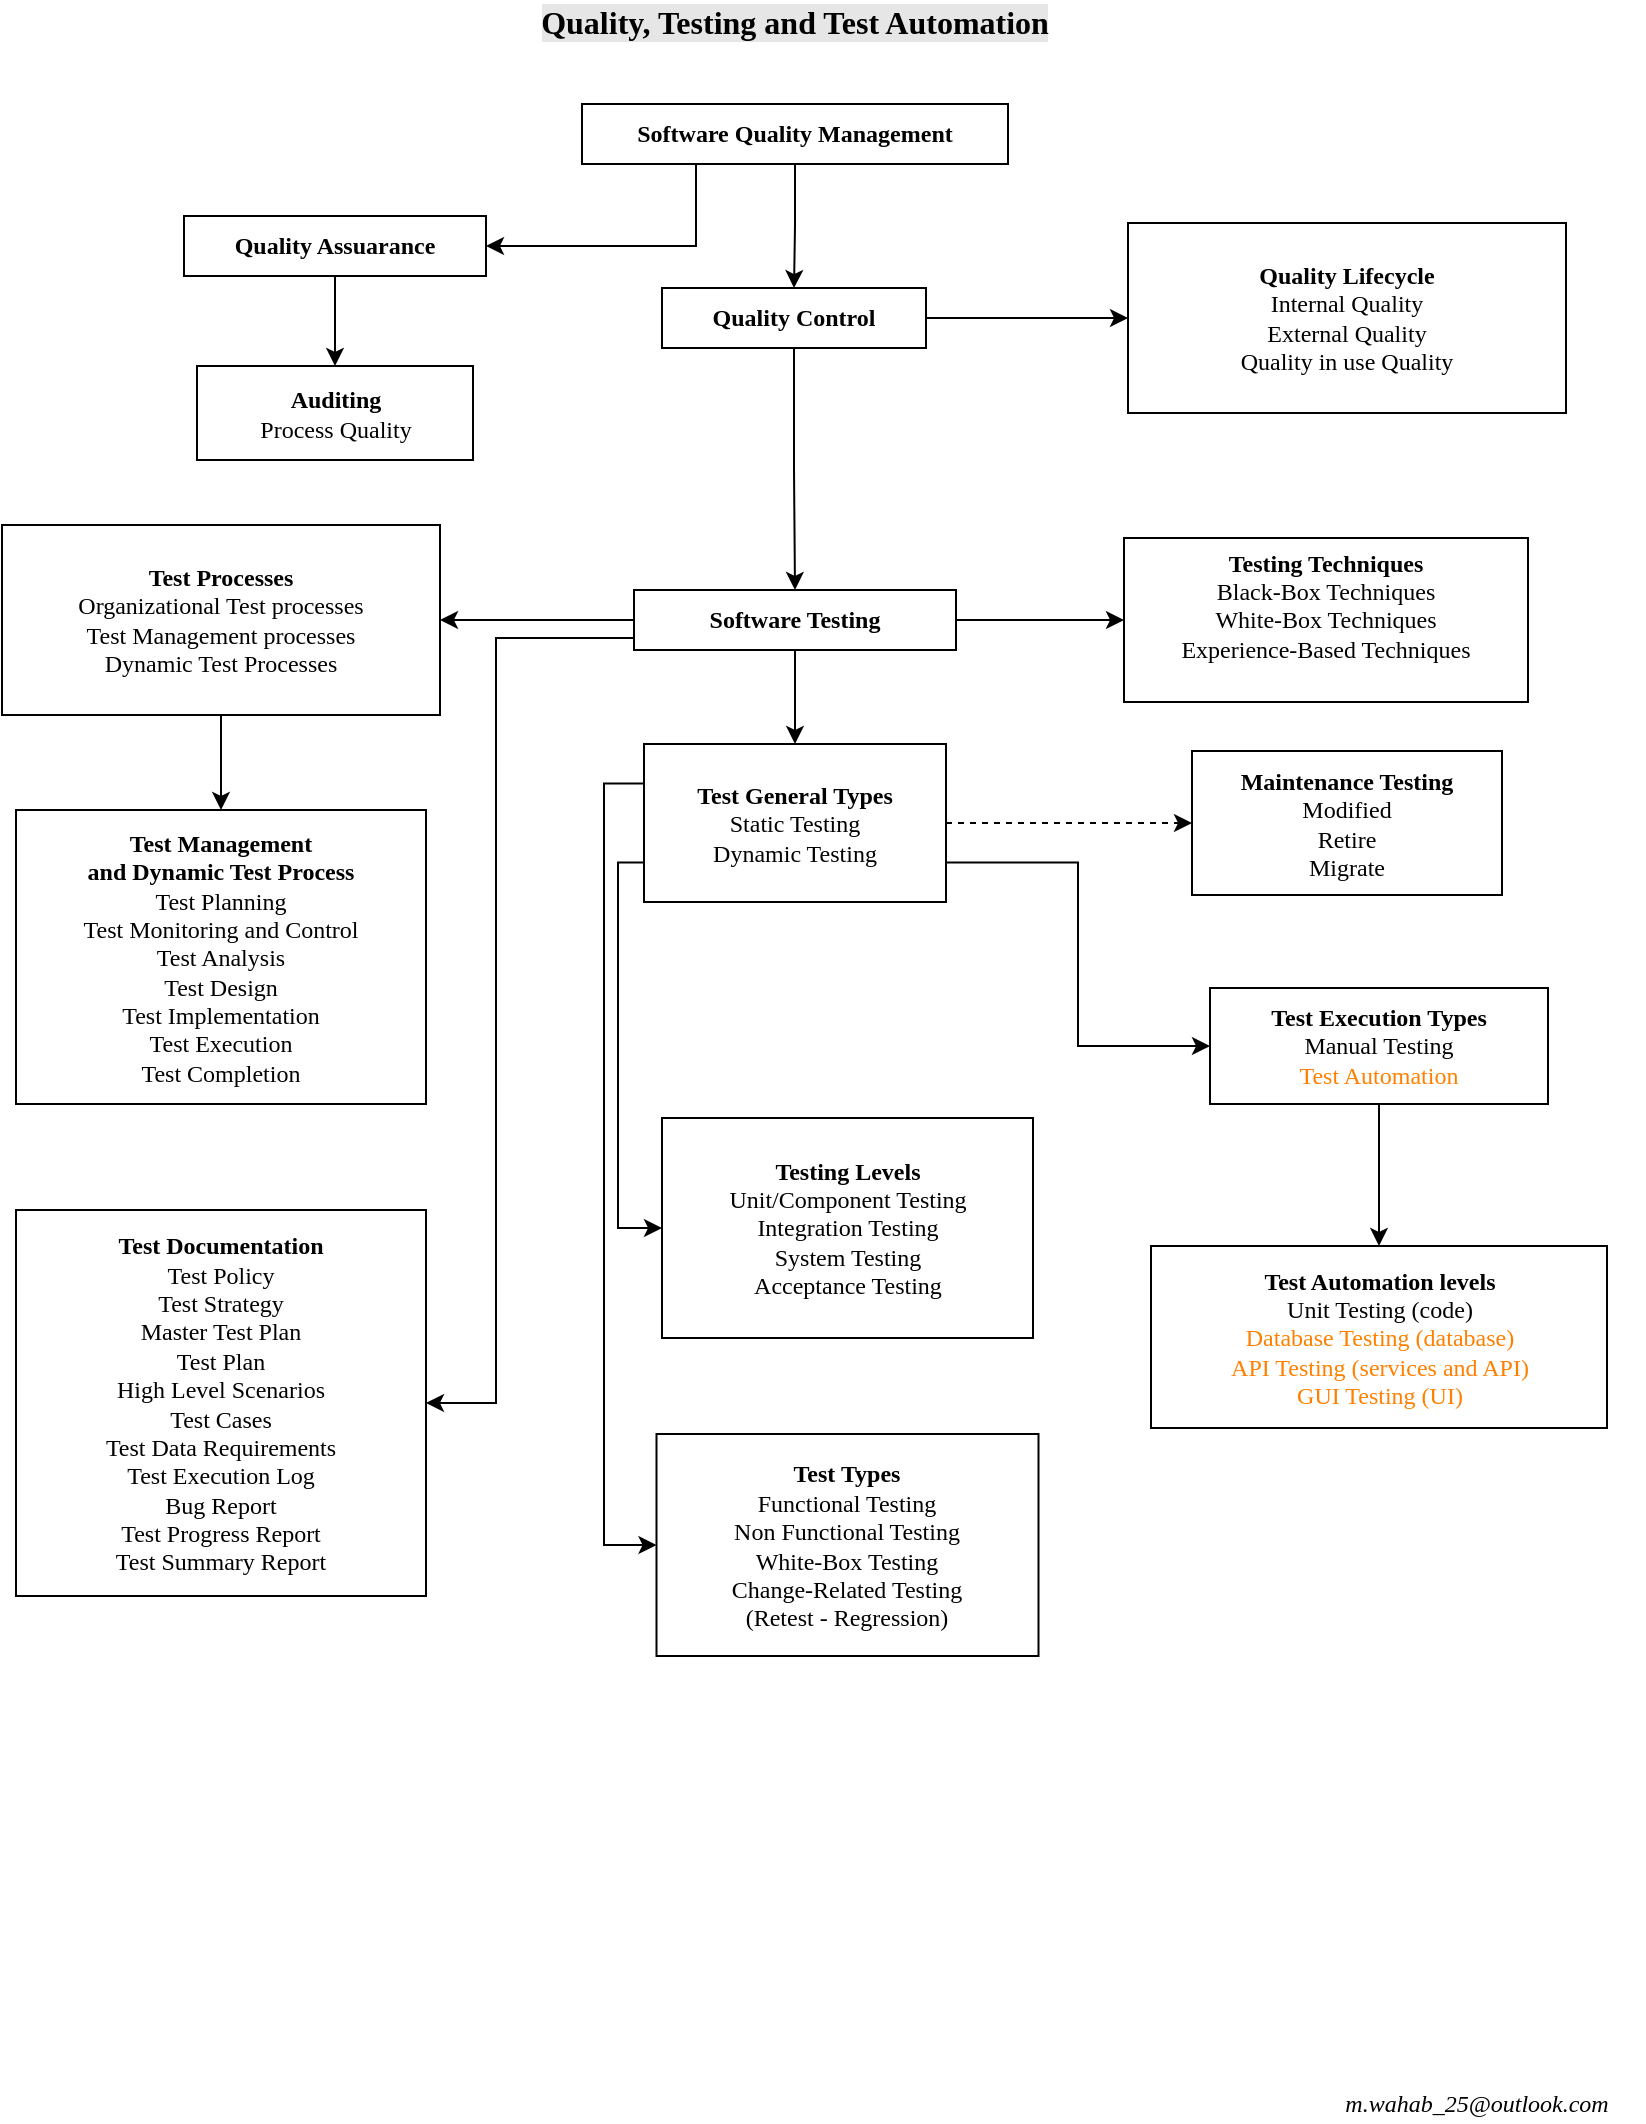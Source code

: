 <mxfile version="13.8.6" type="device"><diagram id="yoXM7uTyCL_1LROW8VtO" name="Page-1"><mxGraphModel dx="1038" dy="631" grid="0" gridSize="10" guides="1" tooltips="1" connect="1" arrows="1" fold="1" page="1" pageScale="1" pageWidth="850" pageHeight="1100" math="0" shadow="0"><root><mxCell id="0"/><mxCell id="1" parent="0"/><mxCell id="jKHqyLKaOe-E7sXK5nKx-29" value="" style="edgeStyle=orthogonalEdgeStyle;rounded=0;orthogonalLoop=1;jettySize=auto;html=1;strokeColor=#000000;fontFamily=Lucida Console;fontSize=12;fontColor=#000000;dashed=1;" parent="1" source="ujz_v3O8OkY4I__lrPqm-1" target="ujz_v3O8OkY4I__lrPqm-7" edge="1"><mxGeometry relative="1" as="geometry"/></mxCell><mxCell id="jKHqyLKaOe-E7sXK5nKx-35" style="edgeStyle=orthogonalEdgeStyle;rounded=0;orthogonalLoop=1;jettySize=auto;html=1;exitX=0;exitY=0.75;exitDx=0;exitDy=0;entryX=0;entryY=0.5;entryDx=0;entryDy=0;strokeColor=#000000;fontFamily=Lucida Console;fontSize=12;fontColor=#000000;" parent="1" source="ujz_v3O8OkY4I__lrPqm-1" target="ujz_v3O8OkY4I__lrPqm-2" edge="1"><mxGeometry relative="1" as="geometry"><Array as="points"><mxPoint x="337" y="453"/><mxPoint x="337" y="636"/></Array></mxGeometry></mxCell><mxCell id="jKHqyLKaOe-E7sXK5nKx-36" style="edgeStyle=orthogonalEdgeStyle;rounded=0;orthogonalLoop=1;jettySize=auto;html=1;exitX=0;exitY=0.25;exitDx=0;exitDy=0;entryX=0;entryY=0.5;entryDx=0;entryDy=0;strokeColor=#000000;fontFamily=Lucida Console;fontSize=12;fontColor=#000000;" parent="1" source="ujz_v3O8OkY4I__lrPqm-1" target="ujz_v3O8OkY4I__lrPqm-3" edge="1"><mxGeometry relative="1" as="geometry"/></mxCell><mxCell id="jKHqyLKaOe-E7sXK5nKx-37" style="edgeStyle=orthogonalEdgeStyle;rounded=0;orthogonalLoop=1;jettySize=auto;html=1;exitX=1;exitY=0.75;exitDx=0;exitDy=0;entryX=0;entryY=0.5;entryDx=0;entryDy=0;strokeColor=#000000;fontFamily=Lucida Console;fontSize=12;fontColor=#000000;" parent="1" source="ujz_v3O8OkY4I__lrPqm-1" target="ujz_v3O8OkY4I__lrPqm-5" edge="1"><mxGeometry relative="1" as="geometry"/></mxCell><mxCell id="ujz_v3O8OkY4I__lrPqm-1" value="&lt;span style=&quot;background-color: rgb(255 , 255 , 255)&quot;&gt;&lt;b&gt;Test General Types&lt;br&gt;&lt;/b&gt;&lt;/span&gt;&lt;span style=&quot;background-color: rgb(255 , 255 , 255)&quot;&gt;&lt;font&gt;Static Testing&lt;br&gt;Dynamic Testing&lt;/font&gt;&lt;/span&gt;" style="rounded=0;whiteSpace=wrap;html=1;fontFamily=Lucida Console;" parent="1" vertex="1"><mxGeometry x="350" y="394" width="151" height="79" as="geometry"/></mxCell><mxCell id="ujz_v3O8OkY4I__lrPqm-2" value="&lt;span style=&quot;background-color: rgb(255 , 255 , 255)&quot;&gt;&lt;b&gt;Testing Levels&lt;br&gt;&lt;/b&gt;Unit/Component Testing&lt;br&gt;Integration Testing&lt;br&gt;System Testing&lt;br&gt;Acceptance Testing&lt;/span&gt;" style="rounded=0;whiteSpace=wrap;html=1;fontFamily=Lucida Console;" parent="1" vertex="1"><mxGeometry x="359" y="581" width="185.5" height="110" as="geometry"/></mxCell><mxCell id="ujz_v3O8OkY4I__lrPqm-3" value="&lt;b style=&quot;background-color: rgb(255 , 255 , 255)&quot;&gt;Test Types&lt;br&gt;&lt;/b&gt;&lt;span style=&quot;background-color: rgb(255 , 255 , 255)&quot;&gt;&lt;font&gt;Functional Testing&lt;br&gt;&lt;/font&gt;Non Functional Testing&lt;br&gt;&lt;font&gt;White-Box Testing&lt;br&gt;&lt;/font&gt;Change-Related Testing&lt;br&gt;(Retest - Regression)&lt;/span&gt;" style="rounded=0;whiteSpace=wrap;html=1;fontFamily=Lucida Console;" parent="1" vertex="1"><mxGeometry x="356.25" y="739" width="191" height="111" as="geometry"/></mxCell><mxCell id="ujz_v3O8OkY4I__lrPqm-4" value="&lt;span style=&quot;background-color: rgb(255 , 255 , 255)&quot;&gt;&lt;b&gt;Testing Techniques&lt;br&gt;&lt;/b&gt;&lt;font&gt;Black-Box Techniques&lt;br&gt;White-Box Techniques&lt;/font&gt;&lt;br&gt;Experience-Based Techniques&lt;br&gt;&lt;br&gt;&lt;/span&gt;" style="rounded=0;whiteSpace=wrap;html=1;fontFamily=Lucida Console;" parent="1" vertex="1"><mxGeometry x="590" y="291" width="202" height="82" as="geometry"/></mxCell><mxCell id="jKHqyLKaOe-E7sXK5nKx-19" value="" style="edgeStyle=orthogonalEdgeStyle;rounded=0;orthogonalLoop=1;jettySize=auto;html=1;strokeColor=#000000;fontFamily=Lucida Console;fontSize=16;fontColor=#000000;" parent="1" source="ujz_v3O8OkY4I__lrPqm-5" target="ujz_v3O8OkY4I__lrPqm-8" edge="1"><mxGeometry relative="1" as="geometry"/></mxCell><mxCell id="ujz_v3O8OkY4I__lrPqm-5" value="&lt;span style=&quot;background-color: rgb(255 , 255 , 255)&quot;&gt;&lt;b&gt;Test Execution Types&lt;br&gt;&lt;/b&gt;&lt;font&gt;Manual Testing&lt;br&gt;&lt;font color=&quot;#ff8000&quot;&gt;Test Automation&lt;/font&gt;&lt;/font&gt;&lt;/span&gt;" style="rounded=0;whiteSpace=wrap;html=1;fontFamily=Lucida Console;" parent="1" vertex="1"><mxGeometry x="633" y="516" width="169" height="58" as="geometry"/></mxCell><mxCell id="ujz_v3O8OkY4I__lrPqm-6" value="&lt;b&gt;Test Management &lt;br&gt;and Dynamic Test Process&lt;br&gt;&lt;/b&gt;Test Planning&lt;br&gt;Test Monitoring and Control&lt;br&gt;Test Analysis&lt;br&gt;Test Design&lt;br&gt;Test Implementation&lt;br&gt;Test Execution&lt;br&gt;Test Completion" style="rounded=0;whiteSpace=wrap;html=1;fontFamily=Lucida Console;" parent="1" vertex="1"><mxGeometry x="36" y="427" width="205" height="147" as="geometry"/></mxCell><mxCell id="ujz_v3O8OkY4I__lrPqm-7" value="&lt;span style=&quot;background-color: rgb(255 , 255 , 255)&quot;&gt;&lt;b&gt;Maintenance Testing&lt;br&gt;&lt;/b&gt;Modified&lt;br&gt;Retire&lt;br&gt;Migrate&lt;/span&gt;" style="rounded=0;whiteSpace=wrap;html=1;fontFamily=Lucida Console;" parent="1" vertex="1"><mxGeometry x="624" y="397.5" width="155" height="72" as="geometry"/></mxCell><mxCell id="ujz_v3O8OkY4I__lrPqm-8" value="&lt;span style=&quot;background-color: rgb(255 , 255 , 255)&quot;&gt;&lt;b&gt;Test Automation levels&lt;br&gt;&lt;/b&gt;Unit Testing (code)&lt;br&gt;&lt;font&gt;&lt;font color=&quot;#ff8000&quot;&gt;Database Testing (database)&lt;br&gt;API Testing (services and API)&lt;br&gt;&lt;/font&gt;&lt;/font&gt;&lt;font color=&quot;#ff8000&quot;&gt;GUI Testing (UI)&lt;/font&gt;&lt;/span&gt;" style="rounded=0;whiteSpace=wrap;html=1;fontFamily=Lucida Console;" parent="1" vertex="1"><mxGeometry x="603.5" y="645" width="228" height="91" as="geometry"/></mxCell><mxCell id="jKHqyLKaOe-E7sXK5nKx-13" value="" style="edgeStyle=orthogonalEdgeStyle;rounded=0;orthogonalLoop=1;jettySize=auto;html=1;strokeColor=#000000;fontFamily=Lucida Console;fontSize=16;fontColor=#000000;" parent="1" source="ujz_v3O8OkY4I__lrPqm-9" target="ujz_v3O8OkY4I__lrPqm-1" edge="1"><mxGeometry relative="1" as="geometry"/></mxCell><mxCell id="jKHqyLKaOe-E7sXK5nKx-22" style="edgeStyle=orthogonalEdgeStyle;rounded=0;orthogonalLoop=1;jettySize=auto;html=1;strokeColor=#000000;fontFamily=Lucida Console;fontSize=12;fontColor=#000000;" parent="1" source="ujz_v3O8OkY4I__lrPqm-9" target="jKHqyLKaOe-E7sXK5nKx-20" edge="1"><mxGeometry relative="1" as="geometry"/></mxCell><mxCell id="jKHqyLKaOe-E7sXK5nKx-28" style="edgeStyle=orthogonalEdgeStyle;rounded=0;orthogonalLoop=1;jettySize=auto;html=1;entryX=0;entryY=0.5;entryDx=0;entryDy=0;strokeColor=#000000;fontFamily=Lucida Console;fontSize=12;fontColor=#000000;" parent="1" source="ujz_v3O8OkY4I__lrPqm-9" target="ujz_v3O8OkY4I__lrPqm-4" edge="1"><mxGeometry relative="1" as="geometry"/></mxCell><mxCell id="jKHqyLKaOe-E7sXK5nKx-31" style="edgeStyle=orthogonalEdgeStyle;rounded=0;orthogonalLoop=1;jettySize=auto;html=1;entryX=1;entryY=0.5;entryDx=0;entryDy=0;strokeColor=#000000;fontFamily=Lucida Console;fontSize=12;fontColor=#000000;" parent="1" source="ujz_v3O8OkY4I__lrPqm-9" target="jKHqyLKaOe-E7sXK5nKx-30" edge="1"><mxGeometry relative="1" as="geometry"><Array as="points"><mxPoint x="276" y="341"/><mxPoint x="276" y="724"/></Array></mxGeometry></mxCell><mxCell id="ujz_v3O8OkY4I__lrPqm-9" value="&lt;b&gt;&lt;span style=&quot;background-color: rgb(255 , 255 , 255)&quot;&gt;&lt;br&gt;&lt;font&gt;Software Testing&lt;br&gt;&lt;/font&gt;&lt;/span&gt;&lt;br&gt;&lt;/b&gt;" style="rounded=0;whiteSpace=wrap;html=1;fontFamily=Lucida Console;" parent="1" vertex="1"><mxGeometry x="345" y="317" width="161" height="30" as="geometry"/></mxCell><mxCell id="jKHqyLKaOe-E7sXK5nKx-14" value="" style="edgeStyle=orthogonalEdgeStyle;rounded=0;orthogonalLoop=1;jettySize=auto;html=1;strokeColor=#000000;fontFamily=Lucida Console;fontSize=16;fontColor=#000000;" parent="1" source="ujz_v3O8OkY4I__lrPqm-16" target="ujz_v3O8OkY4I__lrPqm-9" edge="1"><mxGeometry relative="1" as="geometry"/></mxCell><mxCell id="jKHqyLKaOe-E7sXK5nKx-24" value="" style="edgeStyle=orthogonalEdgeStyle;rounded=0;orthogonalLoop=1;jettySize=auto;html=1;strokeColor=#000000;fontFamily=Lucida Console;fontSize=12;fontColor=#000000;" parent="1" source="ujz_v3O8OkY4I__lrPqm-16" target="jKHqyLKaOe-E7sXK5nKx-23" edge="1"><mxGeometry relative="1" as="geometry"/></mxCell><mxCell id="ujz_v3O8OkY4I__lrPqm-16" value="&lt;b&gt;&lt;span style=&quot;background-color: rgb(255 , 255 , 255)&quot;&gt;&lt;br&gt;&lt;font&gt;Quality Control&lt;br&gt;&lt;/font&gt;&lt;/span&gt;&lt;br&gt;&lt;/b&gt;" style="rounded=0;whiteSpace=wrap;html=1;fontFamily=Lucida Console;" parent="1" vertex="1"><mxGeometry x="359" y="166" width="132" height="30" as="geometry"/></mxCell><mxCell id="jKHqyLKaOe-E7sXK5nKx-3" value="" style="edgeStyle=orthogonalEdgeStyle;rounded=0;orthogonalLoop=1;jettySize=auto;html=1;fontFamily=Lucida Console;" parent="1" source="jKHqyLKaOe-E7sXK5nKx-1" target="jKHqyLKaOe-E7sXK5nKx-2" edge="1"><mxGeometry relative="1" as="geometry"><Array as="points"><mxPoint x="376" y="145"/></Array></mxGeometry></mxCell><mxCell id="jKHqyLKaOe-E7sXK5nKx-15" value="" style="edgeStyle=orthogonalEdgeStyle;rounded=0;orthogonalLoop=1;jettySize=auto;html=1;strokeColor=#000000;fontFamily=Lucida Console;fontSize=16;fontColor=#000000;" parent="1" source="jKHqyLKaOe-E7sXK5nKx-1" target="ujz_v3O8OkY4I__lrPqm-16" edge="1"><mxGeometry relative="1" as="geometry"/></mxCell><mxCell id="jKHqyLKaOe-E7sXK5nKx-1" value="&lt;b&gt;&lt;span style=&quot;background-color: rgb(255 , 255 , 255)&quot;&gt;&lt;br&gt;&lt;font&gt;Software Quality Management&lt;br&gt;&lt;/font&gt;&lt;/span&gt;&lt;br&gt;&lt;/b&gt;" style="rounded=0;whiteSpace=wrap;html=1;fontFamily=Lucida Console;" parent="1" vertex="1"><mxGeometry x="319" y="74" width="213" height="30" as="geometry"/></mxCell><mxCell id="jKHqyLKaOe-E7sXK5nKx-7" value="" style="edgeStyle=orthogonalEdgeStyle;rounded=0;orthogonalLoop=1;jettySize=auto;html=1;strokeColor=#000000;fontColor=#000000;fontFamily=Lucida Console;" parent="1" source="jKHqyLKaOe-E7sXK5nKx-2" target="jKHqyLKaOe-E7sXK5nKx-6" edge="1"><mxGeometry relative="1" as="geometry"/></mxCell><mxCell id="jKHqyLKaOe-E7sXK5nKx-2" value="&lt;b&gt;&lt;span style=&quot;background-color: rgb(255 , 255 , 255)&quot;&gt;&lt;br&gt;&lt;font&gt;Quality Assuarance&lt;br&gt;&lt;/font&gt;&lt;/span&gt;&lt;br&gt;&lt;/b&gt;" style="rounded=0;whiteSpace=wrap;html=1;fontFamily=Lucida Console;" parent="1" vertex="1"><mxGeometry x="120" y="130" width="151" height="30" as="geometry"/></mxCell><mxCell id="jKHqyLKaOe-E7sXK5nKx-6" value="&lt;b&gt;Auditing&lt;/b&gt;&lt;br&gt;Process Quality" style="rounded=0;whiteSpace=wrap;html=1;fontFamily=Lucida Console;" parent="1" vertex="1"><mxGeometry x="126.5" y="205" width="138" height="47" as="geometry"/></mxCell><mxCell id="jKHqyLKaOe-E7sXK5nKx-11" value="Quality, Testing and Test Automation" style="text;html=1;align=center;verticalAlign=middle;resizable=0;points=[];autosize=1;fontColor=#000000;fontStyle=1;labelBackgroundColor=#E6E6E6;fontSize=16;fontFamily=Lucida Console;" parent="1" vertex="1"><mxGeometry x="241" y="22" width="368" height="22" as="geometry"/></mxCell><mxCell id="jKHqyLKaOe-E7sXK5nKx-12" value="m.wahab_25@outlook.com" style="text;html=1;align=center;verticalAlign=middle;resizable=0;points=[];autosize=1;fontSize=12;fontFamily=Lucida Console;fontColor=#000000;fontStyle=2" parent="1" vertex="1"><mxGeometry x="681" y="1065" width="169" height="18" as="geometry"/></mxCell><mxCell id="jKHqyLKaOe-E7sXK5nKx-21" value="" style="edgeStyle=orthogonalEdgeStyle;rounded=0;orthogonalLoop=1;jettySize=auto;html=1;strokeColor=#000000;fontFamily=Lucida Console;fontSize=12;fontColor=#000000;" parent="1" source="jKHqyLKaOe-E7sXK5nKx-20" target="ujz_v3O8OkY4I__lrPqm-6" edge="1"><mxGeometry relative="1" as="geometry"><Array as="points"><mxPoint x="121" y="560"/><mxPoint x="121" y="560"/></Array></mxGeometry></mxCell><mxCell id="jKHqyLKaOe-E7sXK5nKx-20" value="&lt;b&gt;Test Processes&lt;br&gt;&lt;/b&gt;Organizational Test processes&lt;br&gt;Test Management processes&lt;br&gt;Dynamic Test Processes" style="rounded=0;whiteSpace=wrap;html=1;fontFamily=Lucida Console;" parent="1" vertex="1"><mxGeometry x="29" y="284.5" width="219" height="95" as="geometry"/></mxCell><mxCell id="jKHqyLKaOe-E7sXK5nKx-23" value="&lt;b&gt;Quality Lifecycle&lt;br&gt;&lt;/b&gt;Internal Quality&lt;br&gt;External Quality&lt;br&gt;Quality in use Quality" style="rounded=0;whiteSpace=wrap;html=1;fontFamily=Lucida Console;" parent="1" vertex="1"><mxGeometry x="592" y="133.5" width="219" height="95" as="geometry"/></mxCell><mxCell id="jKHqyLKaOe-E7sXK5nKx-30" value="&lt;b&gt;Test Documentation&lt;br&gt;&lt;/b&gt;Test Policy&lt;br&gt;Test Strategy&lt;br&gt;Master Test Plan&lt;br&gt;Test Plan&lt;br&gt;High Level Scenarios&lt;br&gt;Test Cases&lt;br&gt;Test Data Requirements&lt;br&gt;Test Execution Log&lt;br&gt;Bug Report&lt;br&gt;Test Progress Report&lt;br&gt;Test Summary Report" style="rounded=0;whiteSpace=wrap;html=1;fontFamily=Lucida Console;" parent="1" vertex="1"><mxGeometry x="36" y="627" width="205" height="193" as="geometry"/></mxCell></root></mxGraphModel></diagram></mxfile>